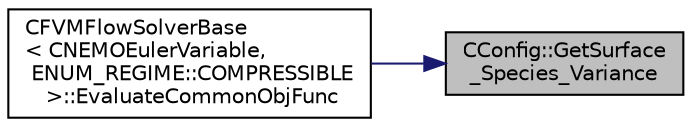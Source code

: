 digraph "CConfig::GetSurface_Species_Variance"
{
 // LATEX_PDF_SIZE
  edge [fontname="Helvetica",fontsize="10",labelfontname="Helvetica",labelfontsize="10"];
  node [fontname="Helvetica",fontsize="10",shape=record];
  rankdir="RL";
  Node1 [label="CConfig::GetSurface\l_Species_Variance",height=0.2,width=0.4,color="black", fillcolor="grey75", style="filled", fontcolor="black",tooltip="Get the species variance at a boundary."];
  Node1 -> Node2 [dir="back",color="midnightblue",fontsize="10",style="solid",fontname="Helvetica"];
  Node2 [label="CFVMFlowSolverBase\l\< CNEMOEulerVariable,\l ENUM_REGIME::COMPRESSIBLE\l \>::EvaluateCommonObjFunc",height=0.2,width=0.4,color="black", fillcolor="white", style="filled",URL="$classCFVMFlowSolverBase.html#abf0eb583baac8e28495dc0c53c14683f",tooltip="Evaluate common part of objective function to all solvers."];
}
